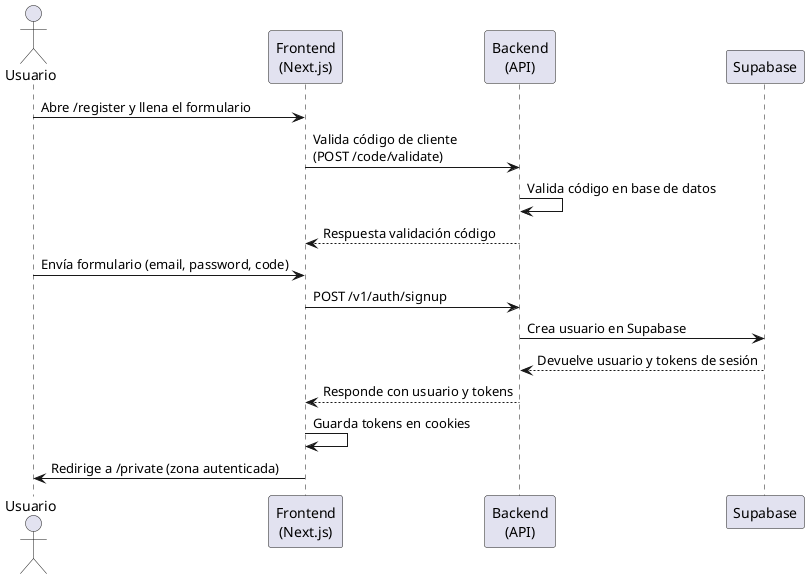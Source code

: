 @startuml
actor Usuario as U
participant "Frontend\n(Next.js)" as F
participant "Backend\n(API)" as B
participant "Supabase" as S

U -> F : Abre /register y llena el formulario
F -> B : Valida código de cliente\n(POST /code/validate)
B -> B : Valida código en base de datos
B --> F : Respuesta validación código

U -> F : Envía formulario (email, password, code)
F -> B : POST /v1/auth/signup
B -> S : Crea usuario en Supabase
S --> B : Devuelve usuario y tokens de sesión
B --> F : Responde con usuario y tokens

F -> F : Guarda tokens en cookies
F -> U : Redirige a /private (zona autenticada)
@enduml